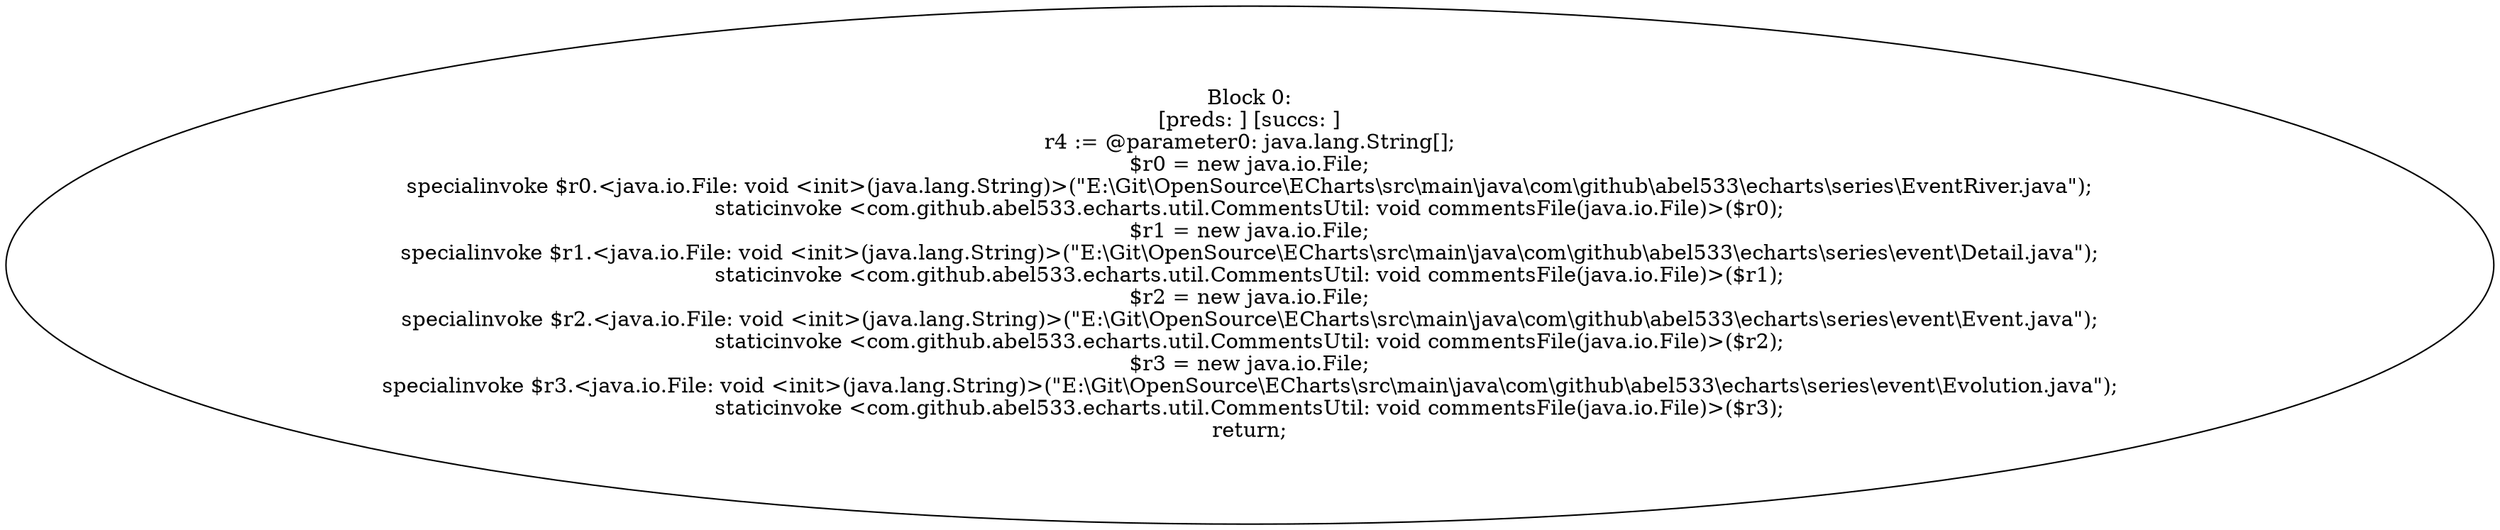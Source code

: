 digraph "unitGraph" {
    "Block 0:
[preds: ] [succs: ]
r4 := @parameter0: java.lang.String[];
$r0 = new java.io.File;
specialinvoke $r0.<java.io.File: void <init>(java.lang.String)>(\"E:\\Git\\OpenSource\\ECharts\\src\\main\\java\\com\\github\\abel533\\echarts\\series\\EventRiver.java\");
staticinvoke <com.github.abel533.echarts.util.CommentsUtil: void commentsFile(java.io.File)>($r0);
$r1 = new java.io.File;
specialinvoke $r1.<java.io.File: void <init>(java.lang.String)>(\"E:\\Git\\OpenSource\\ECharts\\src\\main\\java\\com\\github\\abel533\\echarts\\series\\event\\Detail.java\");
staticinvoke <com.github.abel533.echarts.util.CommentsUtil: void commentsFile(java.io.File)>($r1);
$r2 = new java.io.File;
specialinvoke $r2.<java.io.File: void <init>(java.lang.String)>(\"E:\\Git\\OpenSource\\ECharts\\src\\main\\java\\com\\github\\abel533\\echarts\\series\\event\\Event.java\");
staticinvoke <com.github.abel533.echarts.util.CommentsUtil: void commentsFile(java.io.File)>($r2);
$r3 = new java.io.File;
specialinvoke $r3.<java.io.File: void <init>(java.lang.String)>(\"E:\\Git\\OpenSource\\ECharts\\src\\main\\java\\com\\github\\abel533\\echarts\\series\\event\\Evolution.java\");
staticinvoke <com.github.abel533.echarts.util.CommentsUtil: void commentsFile(java.io.File)>($r3);
return;
"
}
